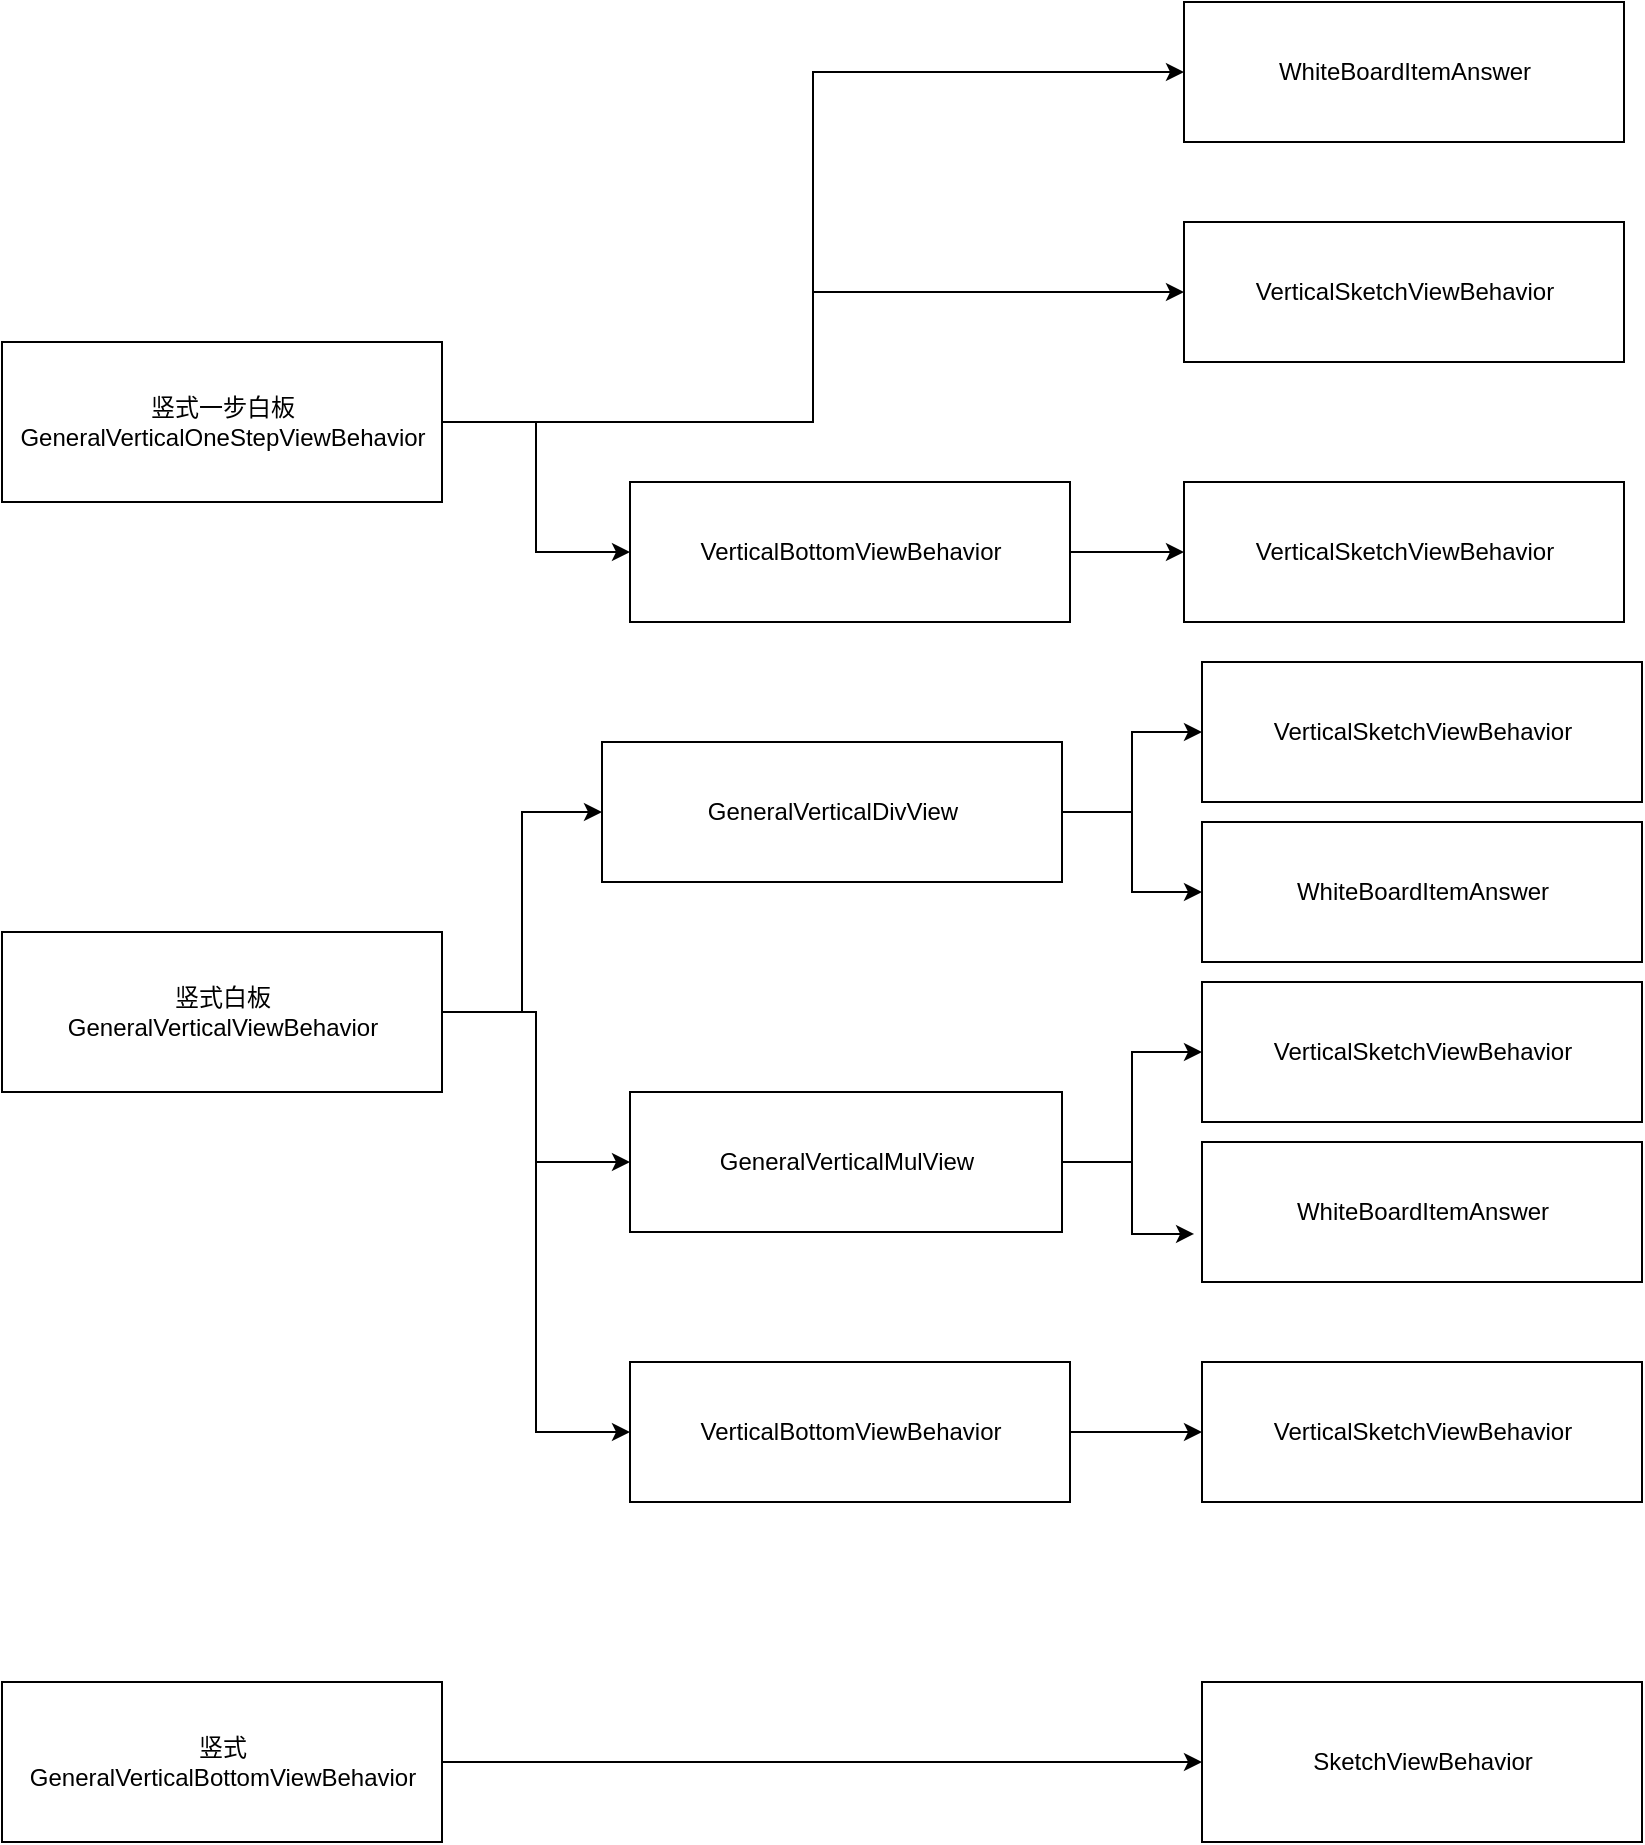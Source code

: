<mxfile version="14.1.9" type="github">
  <diagram id="C5RBs43oDa-KdzZeNtuy" name="Page-1">
    <mxGraphModel dx="1426" dy="718" grid="1" gridSize="10" guides="1" tooltips="1" connect="1" arrows="1" fold="1" page="1" pageScale="1" pageWidth="827" pageHeight="1169" math="0" shadow="0">
      <root>
        <mxCell id="WIyWlLk6GJQsqaUBKTNV-0" />
        <mxCell id="WIyWlLk6GJQsqaUBKTNV-1" parent="WIyWlLk6GJQsqaUBKTNV-0" />
        <mxCell id="FpXePf8qNYIzedHJ7Y4f-25" style="edgeStyle=orthogonalEdgeStyle;rounded=0;orthogonalLoop=1;jettySize=auto;html=1;entryX=0;entryY=0.5;entryDx=0;entryDy=0;" edge="1" parent="WIyWlLk6GJQsqaUBKTNV-1" source="FpXePf8qNYIzedHJ7Y4f-22" target="FpXePf8qNYIzedHJ7Y4f-23">
          <mxGeometry relative="1" as="geometry" />
        </mxCell>
        <mxCell id="FpXePf8qNYIzedHJ7Y4f-26" style="edgeStyle=orthogonalEdgeStyle;rounded=0;orthogonalLoop=1;jettySize=auto;html=1;entryX=0;entryY=0.5;entryDx=0;entryDy=0;" edge="1" parent="WIyWlLk6GJQsqaUBKTNV-1" source="FpXePf8qNYIzedHJ7Y4f-22" target="FpXePf8qNYIzedHJ7Y4f-24">
          <mxGeometry relative="1" as="geometry" />
        </mxCell>
        <mxCell id="FpXePf8qNYIzedHJ7Y4f-40" style="edgeStyle=orthogonalEdgeStyle;rounded=0;orthogonalLoop=1;jettySize=auto;html=1;entryX=0;entryY=0.5;entryDx=0;entryDy=0;" edge="1" parent="WIyWlLk6GJQsqaUBKTNV-1" source="FpXePf8qNYIzedHJ7Y4f-22" target="FpXePf8qNYIzedHJ7Y4f-39">
          <mxGeometry relative="1" as="geometry" />
        </mxCell>
        <mxCell id="FpXePf8qNYIzedHJ7Y4f-22" value="竖式一步白板&lt;br&gt;GeneralVerticalOneStepViewBehavior" style="html=1;" vertex="1" parent="WIyWlLk6GJQsqaUBKTNV-1">
          <mxGeometry x="100" y="490" width="220" height="80" as="geometry" />
        </mxCell>
        <mxCell id="FpXePf8qNYIzedHJ7Y4f-28" style="edgeStyle=orthogonalEdgeStyle;rounded=0;orthogonalLoop=1;jettySize=auto;html=1;" edge="1" parent="WIyWlLk6GJQsqaUBKTNV-1" source="FpXePf8qNYIzedHJ7Y4f-23" target="FpXePf8qNYIzedHJ7Y4f-27">
          <mxGeometry relative="1" as="geometry" />
        </mxCell>
        <mxCell id="FpXePf8qNYIzedHJ7Y4f-23" value="VerticalBottomViewBehavior" style="html=1;" vertex="1" parent="WIyWlLk6GJQsqaUBKTNV-1">
          <mxGeometry x="414" y="560" width="220" height="70" as="geometry" />
        </mxCell>
        <mxCell id="FpXePf8qNYIzedHJ7Y4f-24" value="VerticalSketchViewBehavior" style="html=1;" vertex="1" parent="WIyWlLk6GJQsqaUBKTNV-1">
          <mxGeometry x="691" y="430" width="220" height="70" as="geometry" />
        </mxCell>
        <mxCell id="FpXePf8qNYIzedHJ7Y4f-27" value="VerticalSketchViewBehavior" style="html=1;" vertex="1" parent="WIyWlLk6GJQsqaUBKTNV-1">
          <mxGeometry x="691" y="560" width="220" height="70" as="geometry" />
        </mxCell>
        <mxCell id="FpXePf8qNYIzedHJ7Y4f-30" style="edgeStyle=orthogonalEdgeStyle;rounded=0;orthogonalLoop=1;jettySize=auto;html=1;entryX=0;entryY=0.5;entryDx=0;entryDy=0;" edge="1" parent="WIyWlLk6GJQsqaUBKTNV-1" source="FpXePf8qNYIzedHJ7Y4f-32" target="FpXePf8qNYIzedHJ7Y4f-34">
          <mxGeometry relative="1" as="geometry" />
        </mxCell>
        <mxCell id="FpXePf8qNYIzedHJ7Y4f-31" style="edgeStyle=orthogonalEdgeStyle;rounded=0;orthogonalLoop=1;jettySize=auto;html=1;" edge="1" parent="WIyWlLk6GJQsqaUBKTNV-1" source="FpXePf8qNYIzedHJ7Y4f-32" target="FpXePf8qNYIzedHJ7Y4f-35">
          <mxGeometry relative="1" as="geometry" />
        </mxCell>
        <mxCell id="FpXePf8qNYIzedHJ7Y4f-38" style="edgeStyle=orthogonalEdgeStyle;rounded=0;orthogonalLoop=1;jettySize=auto;html=1;entryX=0;entryY=0.5;entryDx=0;entryDy=0;" edge="1" parent="WIyWlLk6GJQsqaUBKTNV-1" source="FpXePf8qNYIzedHJ7Y4f-32" target="FpXePf8qNYIzedHJ7Y4f-37">
          <mxGeometry relative="1" as="geometry" />
        </mxCell>
        <mxCell id="FpXePf8qNYIzedHJ7Y4f-32" value="竖式白板&lt;br&gt;GeneralVerticalViewBehavior" style="html=1;" vertex="1" parent="WIyWlLk6GJQsqaUBKTNV-1">
          <mxGeometry x="100" y="785" width="220" height="80" as="geometry" />
        </mxCell>
        <mxCell id="FpXePf8qNYIzedHJ7Y4f-33" style="edgeStyle=orthogonalEdgeStyle;rounded=0;orthogonalLoop=1;jettySize=auto;html=1;" edge="1" parent="WIyWlLk6GJQsqaUBKTNV-1" source="FpXePf8qNYIzedHJ7Y4f-34" target="FpXePf8qNYIzedHJ7Y4f-36">
          <mxGeometry relative="1" as="geometry" />
        </mxCell>
        <mxCell id="FpXePf8qNYIzedHJ7Y4f-34" value="VerticalBottomViewBehavior" style="html=1;" vertex="1" parent="WIyWlLk6GJQsqaUBKTNV-1">
          <mxGeometry x="414" y="1000" width="220" height="70" as="geometry" />
        </mxCell>
        <mxCell id="FpXePf8qNYIzedHJ7Y4f-47" style="edgeStyle=orthogonalEdgeStyle;rounded=0;orthogonalLoop=1;jettySize=auto;html=1;entryX=0;entryY=0.5;entryDx=0;entryDy=0;" edge="1" parent="WIyWlLk6GJQsqaUBKTNV-1" source="FpXePf8qNYIzedHJ7Y4f-35" target="FpXePf8qNYIzedHJ7Y4f-45">
          <mxGeometry relative="1" as="geometry" />
        </mxCell>
        <mxCell id="FpXePf8qNYIzedHJ7Y4f-48" style="edgeStyle=orthogonalEdgeStyle;rounded=0;orthogonalLoop=1;jettySize=auto;html=1;entryX=-0.018;entryY=0.657;entryDx=0;entryDy=0;entryPerimeter=0;" edge="1" parent="WIyWlLk6GJQsqaUBKTNV-1" source="FpXePf8qNYIzedHJ7Y4f-35" target="FpXePf8qNYIzedHJ7Y4f-46">
          <mxGeometry relative="1" as="geometry" />
        </mxCell>
        <mxCell id="FpXePf8qNYIzedHJ7Y4f-35" value="GeneralVerticalMulView" style="html=1;" vertex="1" parent="WIyWlLk6GJQsqaUBKTNV-1">
          <mxGeometry x="414" y="865" width="216" height="70" as="geometry" />
        </mxCell>
        <mxCell id="FpXePf8qNYIzedHJ7Y4f-36" value="VerticalSketchViewBehavior" style="html=1;" vertex="1" parent="WIyWlLk6GJQsqaUBKTNV-1">
          <mxGeometry x="700" y="1000" width="220" height="70" as="geometry" />
        </mxCell>
        <mxCell id="FpXePf8qNYIzedHJ7Y4f-42" style="edgeStyle=orthogonalEdgeStyle;rounded=0;orthogonalLoop=1;jettySize=auto;html=1;entryX=0;entryY=0.5;entryDx=0;entryDy=0;" edge="1" parent="WIyWlLk6GJQsqaUBKTNV-1" source="FpXePf8qNYIzedHJ7Y4f-37" target="FpXePf8qNYIzedHJ7Y4f-41">
          <mxGeometry relative="1" as="geometry">
            <mxPoint x="690" y="725" as="targetPoint" />
          </mxGeometry>
        </mxCell>
        <mxCell id="FpXePf8qNYIzedHJ7Y4f-43" style="edgeStyle=orthogonalEdgeStyle;rounded=0;orthogonalLoop=1;jettySize=auto;html=1;exitX=1;exitY=0.5;exitDx=0;exitDy=0;entryX=0;entryY=0.5;entryDx=0;entryDy=0;" edge="1" parent="WIyWlLk6GJQsqaUBKTNV-1" source="FpXePf8qNYIzedHJ7Y4f-37" target="FpXePf8qNYIzedHJ7Y4f-44">
          <mxGeometry relative="1" as="geometry">
            <mxPoint x="700" y="760" as="targetPoint" />
          </mxGeometry>
        </mxCell>
        <mxCell id="FpXePf8qNYIzedHJ7Y4f-37" value="GeneralVerticalDivView" style="html=1;" vertex="1" parent="WIyWlLk6GJQsqaUBKTNV-1">
          <mxGeometry x="400" y="690" width="230" height="70" as="geometry" />
        </mxCell>
        <mxCell id="FpXePf8qNYIzedHJ7Y4f-39" value="WhiteBoardItemAnswer" style="html=1;" vertex="1" parent="WIyWlLk6GJQsqaUBKTNV-1">
          <mxGeometry x="691" y="320" width="220" height="70" as="geometry" />
        </mxCell>
        <mxCell id="FpXePf8qNYIzedHJ7Y4f-41" value="VerticalSketchViewBehavior" style="html=1;" vertex="1" parent="WIyWlLk6GJQsqaUBKTNV-1">
          <mxGeometry x="700" y="650" width="220" height="70" as="geometry" />
        </mxCell>
        <mxCell id="FpXePf8qNYIzedHJ7Y4f-44" value="WhiteBoardItemAnswer" style="html=1;" vertex="1" parent="WIyWlLk6GJQsqaUBKTNV-1">
          <mxGeometry x="700" y="730" width="220" height="70" as="geometry" />
        </mxCell>
        <mxCell id="FpXePf8qNYIzedHJ7Y4f-45" value="VerticalSketchViewBehavior" style="html=1;" vertex="1" parent="WIyWlLk6GJQsqaUBKTNV-1">
          <mxGeometry x="700" y="810" width="220" height="70" as="geometry" />
        </mxCell>
        <mxCell id="FpXePf8qNYIzedHJ7Y4f-46" value="WhiteBoardItemAnswer" style="html=1;" vertex="1" parent="WIyWlLk6GJQsqaUBKTNV-1">
          <mxGeometry x="700" y="890" width="220" height="70" as="geometry" />
        </mxCell>
        <mxCell id="FpXePf8qNYIzedHJ7Y4f-51" style="edgeStyle=orthogonalEdgeStyle;rounded=0;orthogonalLoop=1;jettySize=auto;html=1;entryX=0;entryY=0.5;entryDx=0;entryDy=0;" edge="1" parent="WIyWlLk6GJQsqaUBKTNV-1" source="FpXePf8qNYIzedHJ7Y4f-49" target="FpXePf8qNYIzedHJ7Y4f-50">
          <mxGeometry relative="1" as="geometry" />
        </mxCell>
        <mxCell id="FpXePf8qNYIzedHJ7Y4f-49" value="竖式&lt;br&gt;GeneralVerticalBottomViewBehavior" style="html=1;" vertex="1" parent="WIyWlLk6GJQsqaUBKTNV-1">
          <mxGeometry x="100" y="1160" width="220" height="80" as="geometry" />
        </mxCell>
        <mxCell id="FpXePf8qNYIzedHJ7Y4f-50" value="SketchViewBehavior" style="html=1;" vertex="1" parent="WIyWlLk6GJQsqaUBKTNV-1">
          <mxGeometry x="700" y="1160" width="220" height="80" as="geometry" />
        </mxCell>
      </root>
    </mxGraphModel>
  </diagram>
</mxfile>
